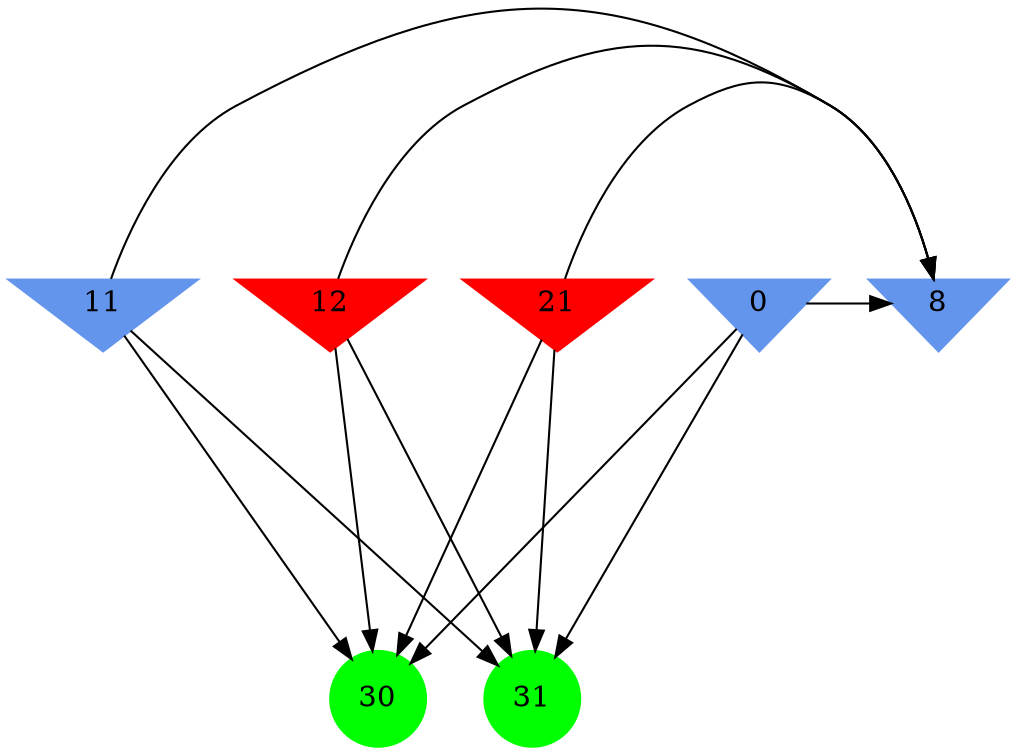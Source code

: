 digraph brain {
	ranksep=2.0;
	0 [shape=invtriangle,style=filled,color=cornflowerblue];
	8 [shape=invtriangle,style=filled,color=cornflowerblue];
	11 [shape=invtriangle,style=filled,color=cornflowerblue];
	12 [shape=invtriangle,style=filled,color=red];
	21 [shape=invtriangle,style=filled,color=red];
	30 [shape=circle,style=filled,color=green];
	31 [shape=circle,style=filled,color=green];
	21	->	8;
	21	->	31;
	21	->	30;
	12	->	8;
	12	->	31;
	12	->	30;
	0	->	8;
	0	->	31;
	0	->	30;
	11	->	8;
	11	->	31;
	11	->	30;
	{ rank=same; 0; 8; 11; 12; 21; }
	{ rank=same; }
	{ rank=same; 30; 31; }
}
